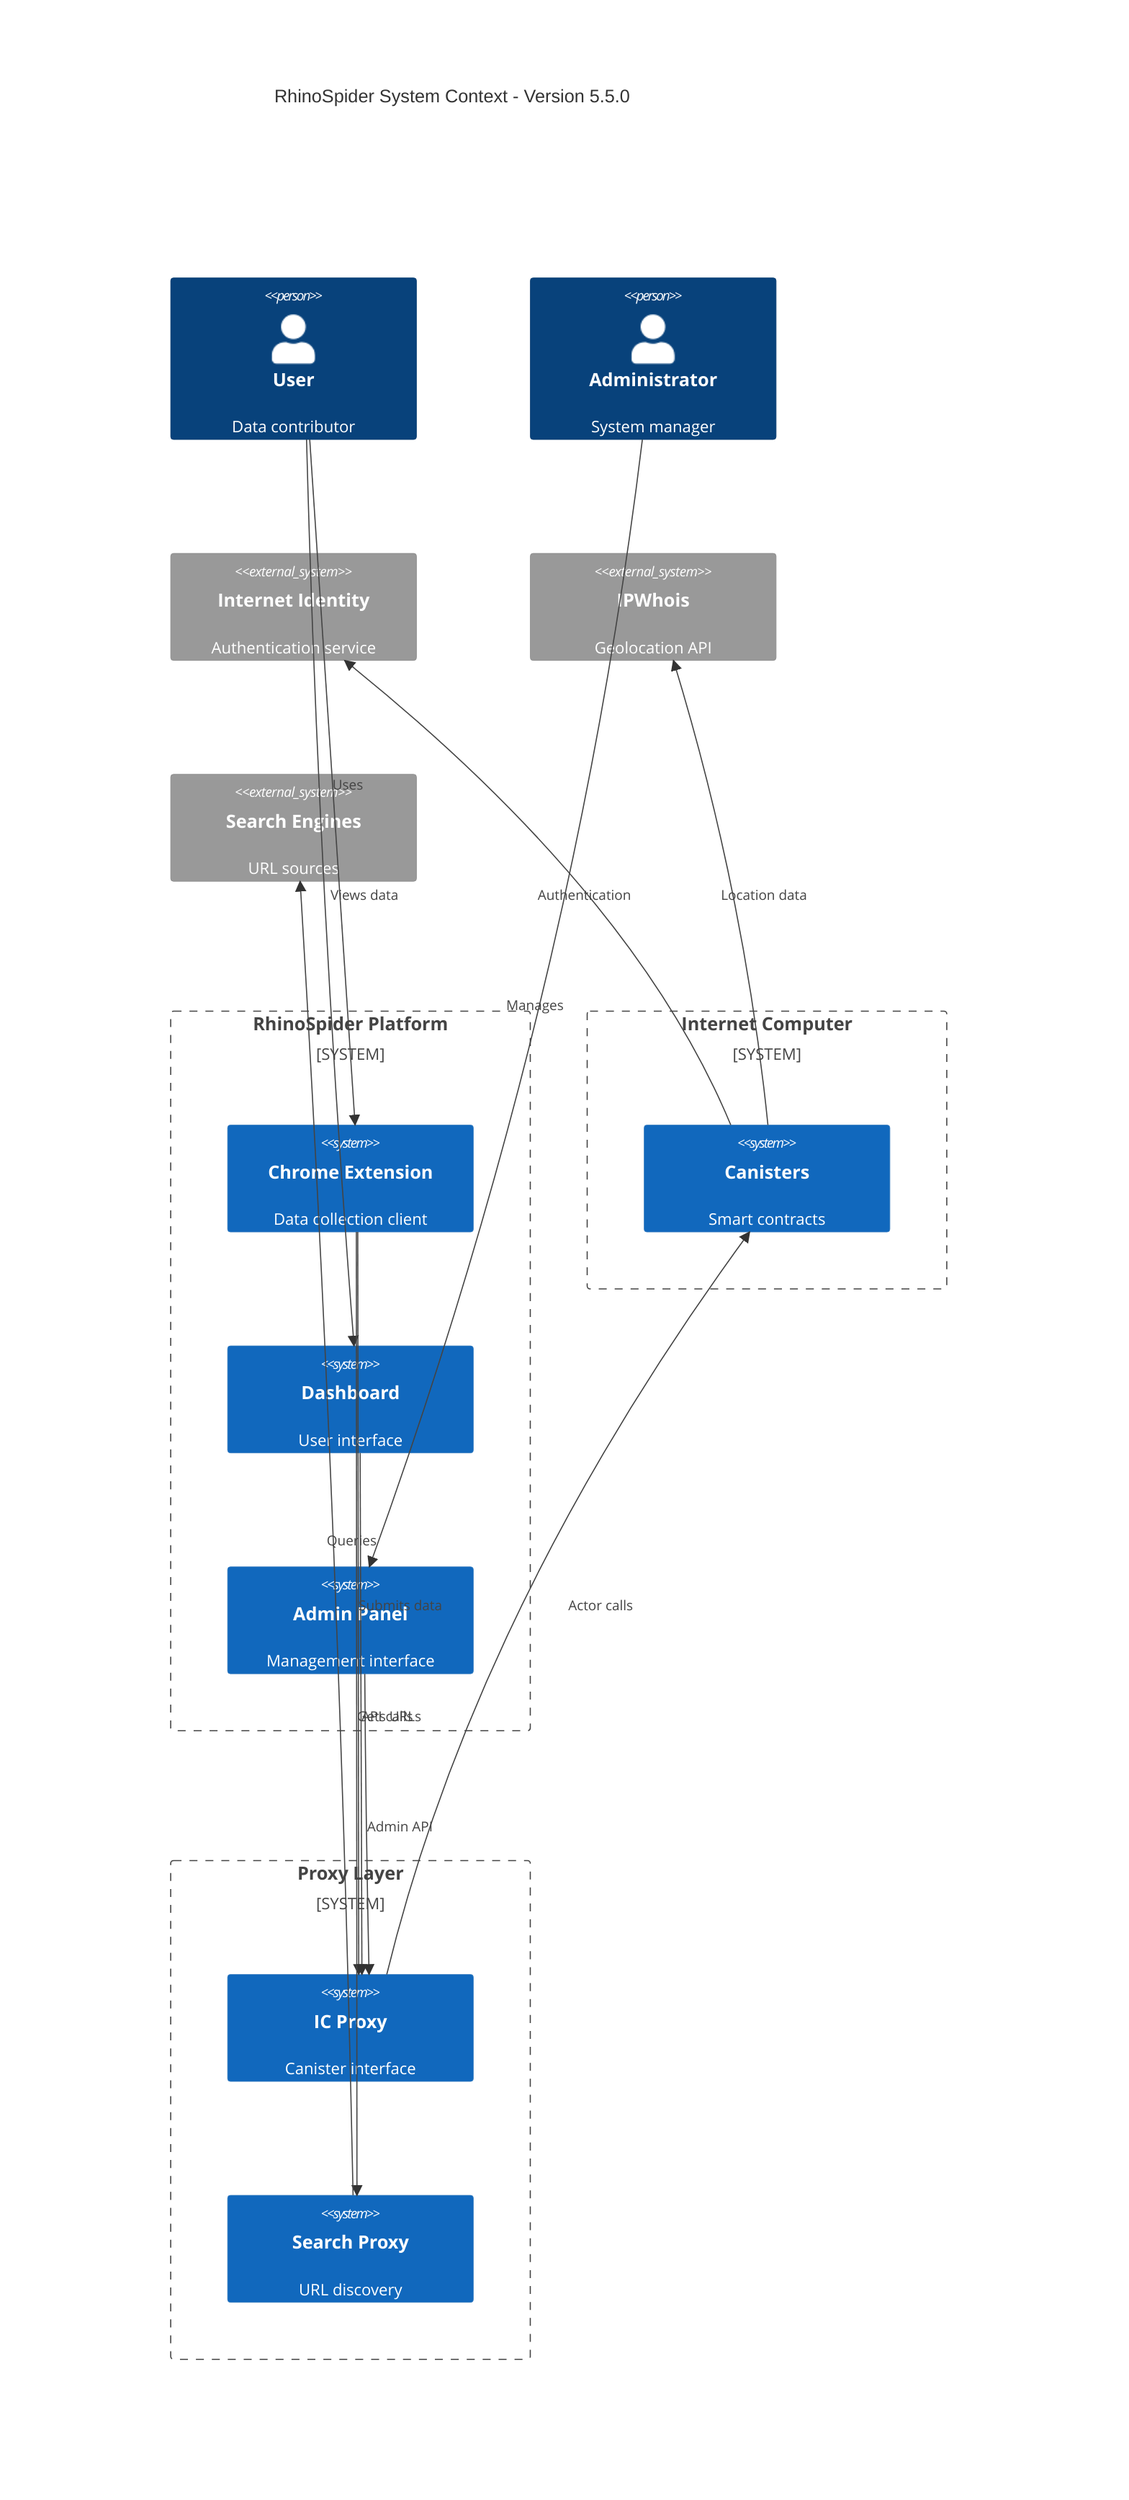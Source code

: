 C4Context
    title RhinoSpider System Context - Version 5.5.0
    
    Person(user, "User", "Data contributor")
    Person(admin, "Administrator", "System manager")
    
    System_Boundary(rhinospider, "RhinoSpider Platform") {
        System(extension, "Chrome Extension", "Data collection client")
        System(dashboard, "Dashboard", "User interface")
        System(admin_panel, "Admin Panel", "Management interface")
    }
    
    System_Boundary(icp_network, "Internet Computer") {
        System(canisters, "Canisters", "Smart contracts")
    }
    
    System_Boundary(proxy_services, "Proxy Layer") {
        System(ic_proxy, "IC Proxy", "Canister interface")
        System(search_proxy, "Search Proxy", "URL discovery")
    }
    
    System_Ext(identity, "Internet Identity", "Authentication service")
    System_Ext(ipwhois, "IPWhois", "Geolocation API")
    System_Ext(search, "Search Engines", "URL sources")
    
    Rel(user, extension, "Uses")
    Rel(user, dashboard, "Views data")
    Rel(admin, admin_panel, "Manages")
    
    Rel(extension, ic_proxy, "Submits data")
    Rel(extension, search_proxy, "Gets URLs")
    Rel(dashboard, ic_proxy, "API calls")
    Rel(admin_panel, ic_proxy, "Admin API")
    
    Rel(ic_proxy, canisters, "Actor calls")
    Rel(search_proxy, search, "Queries")
    
    Rel(canisters, identity, "Authentication")
    Rel(canisters, ipwhois, "Location data")